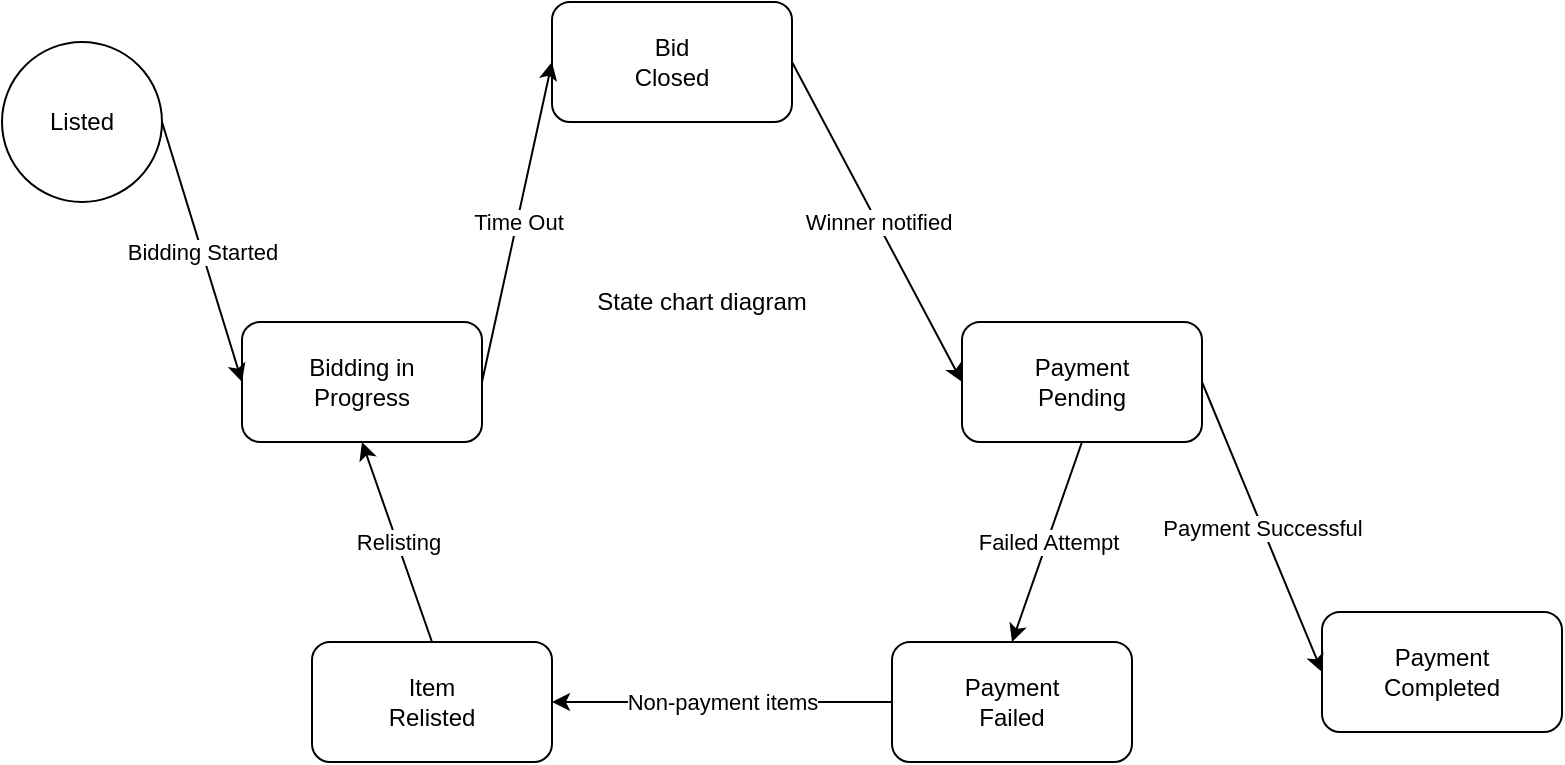 <mxfile version="26.1.1">
  <diagram name="Page-1" id="pxfOnz8e41jEZj2EO7r4">
    <mxGraphModel dx="1290" dy="522" grid="1" gridSize="10" guides="1" tooltips="1" connect="1" arrows="1" fold="1" page="1" pageScale="1" pageWidth="850" pageHeight="1100" math="0" shadow="0">
      <root>
        <mxCell id="0" />
        <mxCell id="1" parent="0" />
        <mxCell id="75qF3hbvprkDRyJPkcIT-1" value="" style="ellipse;whiteSpace=wrap;html=1;aspect=fixed;" vertex="1" parent="1">
          <mxGeometry x="50" y="30" width="80" height="80" as="geometry" />
        </mxCell>
        <mxCell id="75qF3hbvprkDRyJPkcIT-2" value="Listed" style="text;html=1;align=center;verticalAlign=middle;whiteSpace=wrap;rounded=0;" vertex="1" parent="1">
          <mxGeometry x="60" y="55" width="60" height="30" as="geometry" />
        </mxCell>
        <mxCell id="75qF3hbvprkDRyJPkcIT-3" value="" style="rounded=1;whiteSpace=wrap;html=1;" vertex="1" parent="1">
          <mxGeometry x="170" y="170" width="120" height="60" as="geometry" />
        </mxCell>
        <mxCell id="75qF3hbvprkDRyJPkcIT-4" value="Bidding in Progress" style="text;html=1;align=center;verticalAlign=middle;whiteSpace=wrap;rounded=0;" vertex="1" parent="1">
          <mxGeometry x="200" y="185" width="60" height="30" as="geometry" />
        </mxCell>
        <mxCell id="75qF3hbvprkDRyJPkcIT-5" value="" style="rounded=1;whiteSpace=wrap;html=1;" vertex="1" parent="1">
          <mxGeometry x="325" y="10" width="120" height="60" as="geometry" />
        </mxCell>
        <mxCell id="75qF3hbvprkDRyJPkcIT-6" value="Bid Closed" style="text;html=1;align=center;verticalAlign=middle;whiteSpace=wrap;rounded=0;" vertex="1" parent="1">
          <mxGeometry x="355" y="25" width="60" height="30" as="geometry" />
        </mxCell>
        <mxCell id="75qF3hbvprkDRyJPkcIT-7" value="" style="rounded=1;whiteSpace=wrap;html=1;" vertex="1" parent="1">
          <mxGeometry x="530" y="170" width="120" height="60" as="geometry" />
        </mxCell>
        <mxCell id="75qF3hbvprkDRyJPkcIT-8" value="Payment Pending" style="text;html=1;align=center;verticalAlign=middle;whiteSpace=wrap;rounded=0;" vertex="1" parent="1">
          <mxGeometry x="560" y="185" width="60" height="30" as="geometry" />
        </mxCell>
        <mxCell id="75qF3hbvprkDRyJPkcIT-9" value="" style="rounded=1;whiteSpace=wrap;html=1;" vertex="1" parent="1">
          <mxGeometry x="710" y="315" width="120" height="60" as="geometry" />
        </mxCell>
        <mxCell id="75qF3hbvprkDRyJPkcIT-10" value="Payment Completed" style="text;html=1;align=center;verticalAlign=middle;whiteSpace=wrap;rounded=0;" vertex="1" parent="1">
          <mxGeometry x="740" y="330" width="60" height="30" as="geometry" />
        </mxCell>
        <mxCell id="75qF3hbvprkDRyJPkcIT-17" value="State chart diagram" style="text;html=1;align=center;verticalAlign=middle;whiteSpace=wrap;rounded=0;" vertex="1" parent="1">
          <mxGeometry x="325" y="140" width="150" height="40" as="geometry" />
        </mxCell>
        <mxCell id="75qF3hbvprkDRyJPkcIT-18" value="" style="rounded=1;whiteSpace=wrap;html=1;" vertex="1" parent="1">
          <mxGeometry x="495" y="330" width="120" height="60" as="geometry" />
        </mxCell>
        <mxCell id="75qF3hbvprkDRyJPkcIT-19" value="Payment Failed" style="text;html=1;align=center;verticalAlign=middle;whiteSpace=wrap;rounded=0;" vertex="1" parent="1">
          <mxGeometry x="525" y="345" width="60" height="30" as="geometry" />
        </mxCell>
        <mxCell id="75qF3hbvprkDRyJPkcIT-20" value="" style="rounded=1;whiteSpace=wrap;html=1;" vertex="1" parent="1">
          <mxGeometry x="205" y="330" width="120" height="60" as="geometry" />
        </mxCell>
        <mxCell id="75qF3hbvprkDRyJPkcIT-21" value="Item Relisted" style="text;html=1;align=center;verticalAlign=middle;whiteSpace=wrap;rounded=0;" vertex="1" parent="1">
          <mxGeometry x="235" y="345" width="60" height="30" as="geometry" />
        </mxCell>
        <mxCell id="75qF3hbvprkDRyJPkcIT-25" value="" style="endArrow=classic;html=1;rounded=0;exitX=1;exitY=0.5;exitDx=0;exitDy=0;entryX=0;entryY=0.5;entryDx=0;entryDy=0;" edge="1" parent="1" source="75qF3hbvprkDRyJPkcIT-3" target="75qF3hbvprkDRyJPkcIT-5">
          <mxGeometry relative="1" as="geometry">
            <mxPoint x="450" y="270" as="sourcePoint" />
            <mxPoint x="550" y="270" as="targetPoint" />
          </mxGeometry>
        </mxCell>
        <mxCell id="75qF3hbvprkDRyJPkcIT-26" value="Time Out" style="edgeLabel;resizable=0;html=1;;align=center;verticalAlign=middle;" connectable="0" vertex="1" parent="75qF3hbvprkDRyJPkcIT-25">
          <mxGeometry relative="1" as="geometry" />
        </mxCell>
        <mxCell id="75qF3hbvprkDRyJPkcIT-27" value="" style="endArrow=classic;html=1;rounded=0;exitX=1;exitY=0.5;exitDx=0;exitDy=0;entryX=0;entryY=0.5;entryDx=0;entryDy=0;" edge="1" parent="1" source="75qF3hbvprkDRyJPkcIT-5" target="75qF3hbvprkDRyJPkcIT-7">
          <mxGeometry relative="1" as="geometry">
            <mxPoint x="450" y="170" as="sourcePoint" />
            <mxPoint x="550" y="170" as="targetPoint" />
          </mxGeometry>
        </mxCell>
        <mxCell id="75qF3hbvprkDRyJPkcIT-28" value="Winner notified" style="edgeLabel;resizable=0;html=1;;align=center;verticalAlign=middle;" connectable="0" vertex="1" parent="75qF3hbvprkDRyJPkcIT-27">
          <mxGeometry relative="1" as="geometry" />
        </mxCell>
        <mxCell id="75qF3hbvprkDRyJPkcIT-29" value="" style="endArrow=classic;html=1;rounded=0;exitX=1;exitY=0.5;exitDx=0;exitDy=0;entryX=0;entryY=0.5;entryDx=0;entryDy=0;" edge="1" parent="1" source="75qF3hbvprkDRyJPkcIT-7" target="75qF3hbvprkDRyJPkcIT-9">
          <mxGeometry relative="1" as="geometry">
            <mxPoint x="450" y="170" as="sourcePoint" />
            <mxPoint x="550" y="170" as="targetPoint" />
          </mxGeometry>
        </mxCell>
        <mxCell id="75qF3hbvprkDRyJPkcIT-30" value="Payment Successful" style="edgeLabel;resizable=0;html=1;;align=center;verticalAlign=middle;" connectable="0" vertex="1" parent="75qF3hbvprkDRyJPkcIT-29">
          <mxGeometry relative="1" as="geometry" />
        </mxCell>
        <mxCell id="75qF3hbvprkDRyJPkcIT-33" value="" style="endArrow=classic;html=1;rounded=0;exitX=1;exitY=0.5;exitDx=0;exitDy=0;entryX=0;entryY=0.5;entryDx=0;entryDy=0;" edge="1" parent="1" source="75qF3hbvprkDRyJPkcIT-1" target="75qF3hbvprkDRyJPkcIT-3">
          <mxGeometry relative="1" as="geometry">
            <mxPoint x="450" y="270" as="sourcePoint" />
            <mxPoint x="550" y="270" as="targetPoint" />
          </mxGeometry>
        </mxCell>
        <mxCell id="75qF3hbvprkDRyJPkcIT-34" value="Bidding Started" style="edgeLabel;resizable=0;html=1;;align=center;verticalAlign=middle;" connectable="0" vertex="1" parent="75qF3hbvprkDRyJPkcIT-33">
          <mxGeometry relative="1" as="geometry" />
        </mxCell>
        <mxCell id="75qF3hbvprkDRyJPkcIT-35" value="" style="endArrow=classic;html=1;rounded=0;entryX=0.5;entryY=0;entryDx=0;entryDy=0;exitX=0.5;exitY=1;exitDx=0;exitDy=0;" edge="1" parent="1" source="75qF3hbvprkDRyJPkcIT-7" target="75qF3hbvprkDRyJPkcIT-18">
          <mxGeometry relative="1" as="geometry">
            <mxPoint x="330" y="240" as="sourcePoint" />
            <mxPoint x="550" y="230" as="targetPoint" />
          </mxGeometry>
        </mxCell>
        <mxCell id="75qF3hbvprkDRyJPkcIT-36" value="Failed Attempt" style="edgeLabel;resizable=0;html=1;;align=center;verticalAlign=middle;" connectable="0" vertex="1" parent="75qF3hbvprkDRyJPkcIT-35">
          <mxGeometry relative="1" as="geometry" />
        </mxCell>
        <mxCell id="75qF3hbvprkDRyJPkcIT-37" value="" style="endArrow=classic;html=1;rounded=0;exitX=0;exitY=0.5;exitDx=0;exitDy=0;entryX=1;entryY=0.5;entryDx=0;entryDy=0;" edge="1" parent="1" source="75qF3hbvprkDRyJPkcIT-18" target="75qF3hbvprkDRyJPkcIT-20">
          <mxGeometry relative="1" as="geometry">
            <mxPoint x="290" y="240" as="sourcePoint" />
            <mxPoint x="550" y="230" as="targetPoint" />
          </mxGeometry>
        </mxCell>
        <mxCell id="75qF3hbvprkDRyJPkcIT-38" value="Non-payment items" style="edgeLabel;resizable=0;html=1;;align=center;verticalAlign=middle;" connectable="0" vertex="1" parent="75qF3hbvprkDRyJPkcIT-37">
          <mxGeometry relative="1" as="geometry" />
        </mxCell>
        <mxCell id="75qF3hbvprkDRyJPkcIT-42" value="" style="endArrow=classic;html=1;rounded=0;exitX=0.5;exitY=0;exitDx=0;exitDy=0;entryX=0.5;entryY=1;entryDx=0;entryDy=0;" edge="1" parent="1" source="75qF3hbvprkDRyJPkcIT-20" target="75qF3hbvprkDRyJPkcIT-3">
          <mxGeometry relative="1" as="geometry">
            <mxPoint x="450" y="230" as="sourcePoint" />
            <mxPoint x="550" y="230" as="targetPoint" />
          </mxGeometry>
        </mxCell>
        <mxCell id="75qF3hbvprkDRyJPkcIT-43" value="Relisting" style="edgeLabel;resizable=0;html=1;;align=center;verticalAlign=middle;" connectable="0" vertex="1" parent="75qF3hbvprkDRyJPkcIT-42">
          <mxGeometry relative="1" as="geometry" />
        </mxCell>
      </root>
    </mxGraphModel>
  </diagram>
</mxfile>
